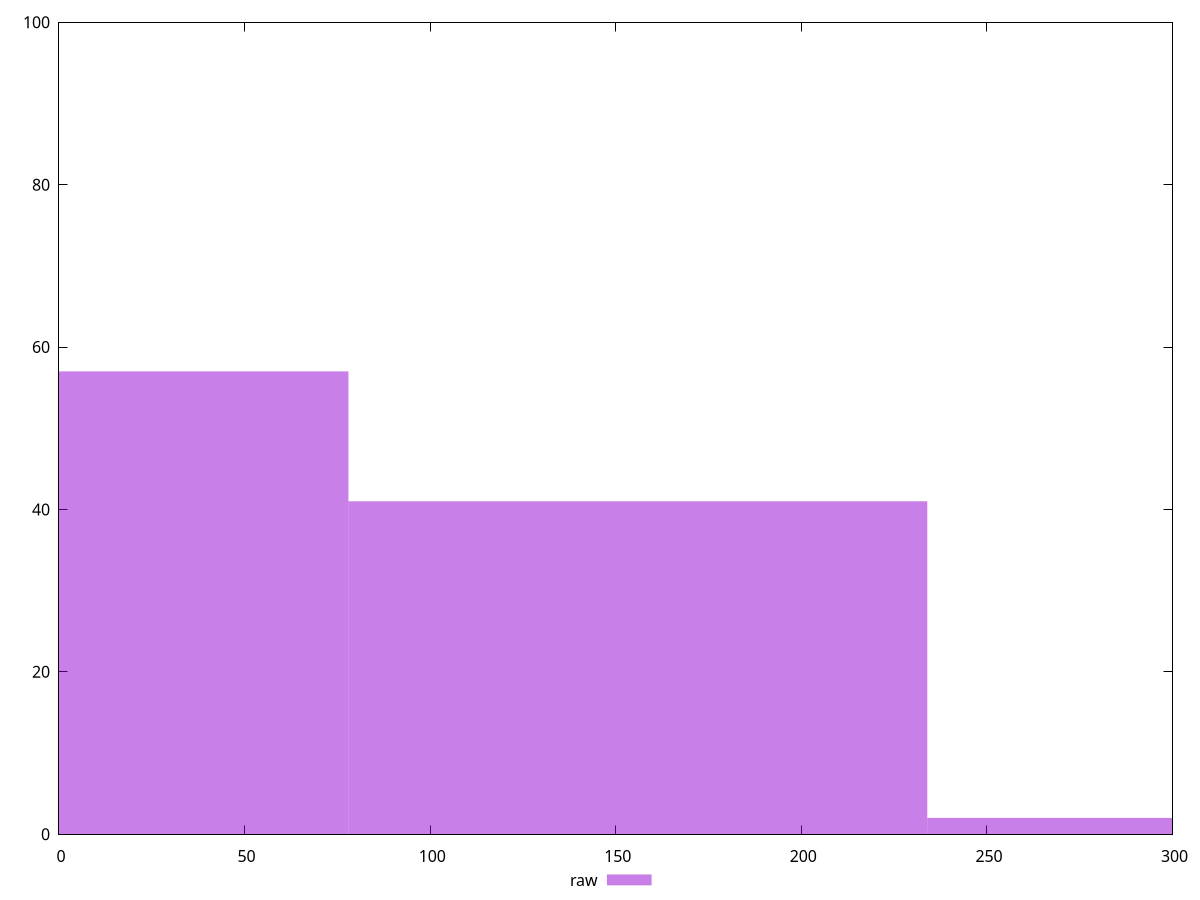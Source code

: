 reset

$raw <<EOF
0 57
155.95474882498115 41
311.9094976499623 2
EOF

set key outside below
set boxwidth 155.95474882498115
set xrange [0:300]
set yrange [0:100]
set trange [0:100]
set style fill transparent solid 0.5 noborder
set terminal svg size 640, 490 enhanced background rgb 'white'
set output "reprap/unminified-css/samples/pages+cached+noexternal+nomedia/raw/histogram.svg"

plot $raw title "raw" with boxes

reset
